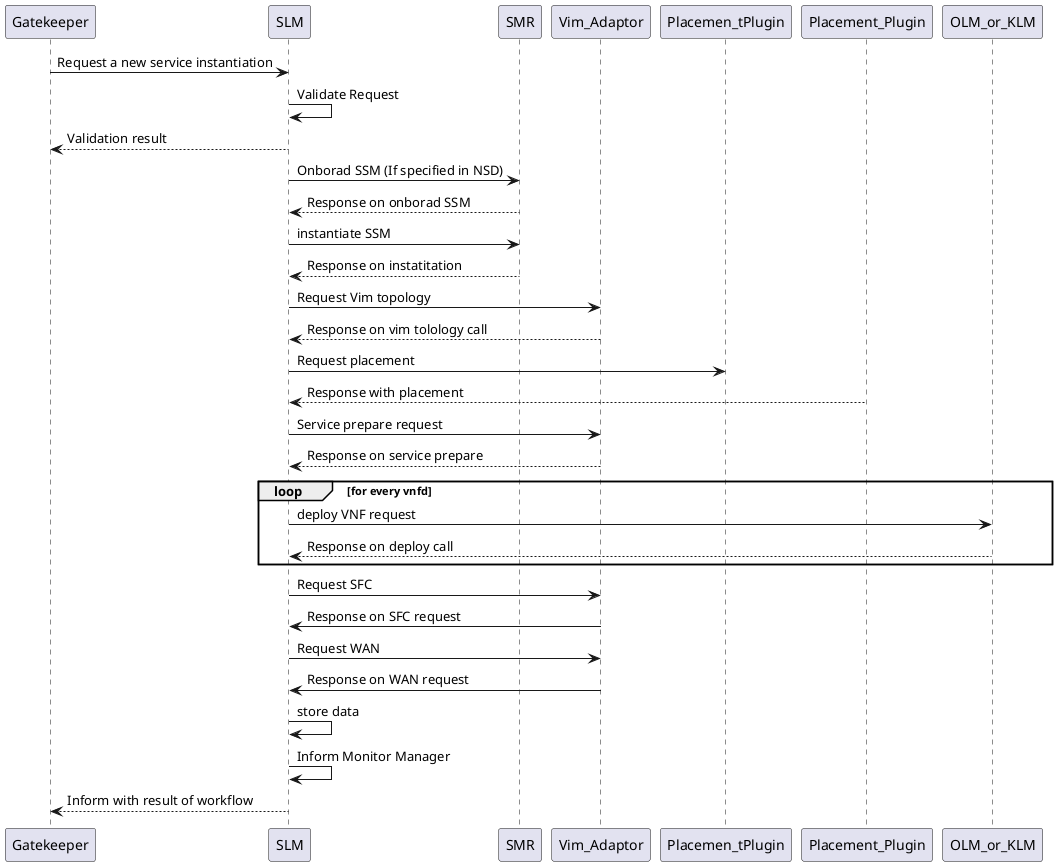 @startuml

Gatekeeper -> SLM: Request a new service instantiation
SLM -> SLM: Validate Request
SLM --> Gatekeeper: Validation result
SLM -> SMR: Onborad SSM (If specified in NSD)
SMR --> SLM: Response on onborad SSM
SLM -> SMR: instantiate SSM
SMR --> SLM: Response on instatitation
SLM -> Vim_Adaptor: Request Vim topology
Vim_Adaptor -->SLM: Response on vim tolology call
SLM -> Placemen_tPlugin: Request placement
Placement_Plugin --> SLM: Response with placement
SLM -> Vim_Adaptor: Service prepare request
Vim_Adaptor --> SLM: Response on service prepare
loop for every vnfd
SLM -> OLM_or_KLM:deploy VNF request
OLM_or_KLM --> SLM:Response on deploy call
end
SLM -> Vim_Adaptor: Request SFC
Vim_Adaptor -> SLM: Response on SFC request
SLM -> Vim_Adaptor: Request WAN 
Vim_Adaptor -> SLM: Response on WAN request
SLM -> SLM: store data
SLM -> SLM: Inform Monitor Manager
SLM --> Gatekeeper:Inform with result of workflow

@enduml